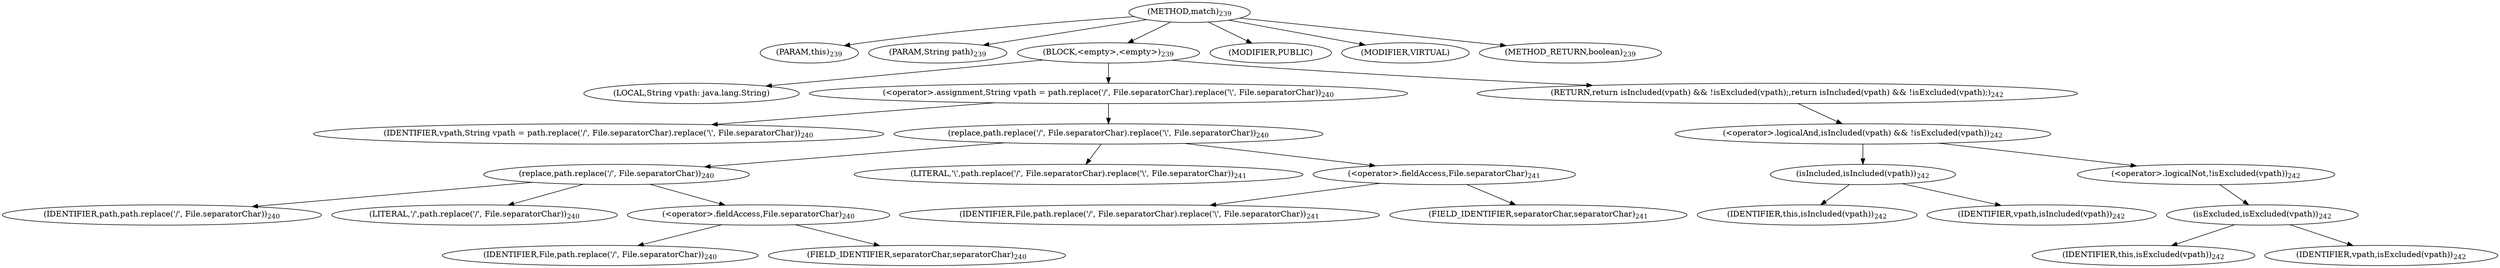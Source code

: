 digraph "match" {  
"322" [label = <(METHOD,match)<SUB>239</SUB>> ]
"26" [label = <(PARAM,this)<SUB>239</SUB>> ]
"323" [label = <(PARAM,String path)<SUB>239</SUB>> ]
"324" [label = <(BLOCK,&lt;empty&gt;,&lt;empty&gt;)<SUB>239</SUB>> ]
"325" [label = <(LOCAL,String vpath: java.lang.String)> ]
"326" [label = <(&lt;operator&gt;.assignment,String vpath = path.replace('/', File.separatorChar).replace('\\', File.separatorChar))<SUB>240</SUB>> ]
"327" [label = <(IDENTIFIER,vpath,String vpath = path.replace('/', File.separatorChar).replace('\\', File.separatorChar))<SUB>240</SUB>> ]
"328" [label = <(replace,path.replace('/', File.separatorChar).replace('\\', File.separatorChar))<SUB>240</SUB>> ]
"329" [label = <(replace,path.replace('/', File.separatorChar))<SUB>240</SUB>> ]
"330" [label = <(IDENTIFIER,path,path.replace('/', File.separatorChar))<SUB>240</SUB>> ]
"331" [label = <(LITERAL,'/',path.replace('/', File.separatorChar))<SUB>240</SUB>> ]
"332" [label = <(&lt;operator&gt;.fieldAccess,File.separatorChar)<SUB>240</SUB>> ]
"333" [label = <(IDENTIFIER,File,path.replace('/', File.separatorChar))<SUB>240</SUB>> ]
"334" [label = <(FIELD_IDENTIFIER,separatorChar,separatorChar)<SUB>240</SUB>> ]
"335" [label = <(LITERAL,'\\',path.replace('/', File.separatorChar).replace('\\', File.separatorChar))<SUB>241</SUB>> ]
"336" [label = <(&lt;operator&gt;.fieldAccess,File.separatorChar)<SUB>241</SUB>> ]
"337" [label = <(IDENTIFIER,File,path.replace('/', File.separatorChar).replace('\\', File.separatorChar))<SUB>241</SUB>> ]
"338" [label = <(FIELD_IDENTIFIER,separatorChar,separatorChar)<SUB>241</SUB>> ]
"339" [label = <(RETURN,return isIncluded(vpath) &amp;&amp; !isExcluded(vpath);,return isIncluded(vpath) &amp;&amp; !isExcluded(vpath);)<SUB>242</SUB>> ]
"340" [label = <(&lt;operator&gt;.logicalAnd,isIncluded(vpath) &amp;&amp; !isExcluded(vpath))<SUB>242</SUB>> ]
"341" [label = <(isIncluded,isIncluded(vpath))<SUB>242</SUB>> ]
"25" [label = <(IDENTIFIER,this,isIncluded(vpath))<SUB>242</SUB>> ]
"342" [label = <(IDENTIFIER,vpath,isIncluded(vpath))<SUB>242</SUB>> ]
"343" [label = <(&lt;operator&gt;.logicalNot,!isExcluded(vpath))<SUB>242</SUB>> ]
"344" [label = <(isExcluded,isExcluded(vpath))<SUB>242</SUB>> ]
"27" [label = <(IDENTIFIER,this,isExcluded(vpath))<SUB>242</SUB>> ]
"345" [label = <(IDENTIFIER,vpath,isExcluded(vpath))<SUB>242</SUB>> ]
"346" [label = <(MODIFIER,PUBLIC)> ]
"347" [label = <(MODIFIER,VIRTUAL)> ]
"348" [label = <(METHOD_RETURN,boolean)<SUB>239</SUB>> ]
  "322" -> "26" 
  "322" -> "323" 
  "322" -> "324" 
  "322" -> "346" 
  "322" -> "347" 
  "322" -> "348" 
  "324" -> "325" 
  "324" -> "326" 
  "324" -> "339" 
  "326" -> "327" 
  "326" -> "328" 
  "328" -> "329" 
  "328" -> "335" 
  "328" -> "336" 
  "329" -> "330" 
  "329" -> "331" 
  "329" -> "332" 
  "332" -> "333" 
  "332" -> "334" 
  "336" -> "337" 
  "336" -> "338" 
  "339" -> "340" 
  "340" -> "341" 
  "340" -> "343" 
  "341" -> "25" 
  "341" -> "342" 
  "343" -> "344" 
  "344" -> "27" 
  "344" -> "345" 
}
